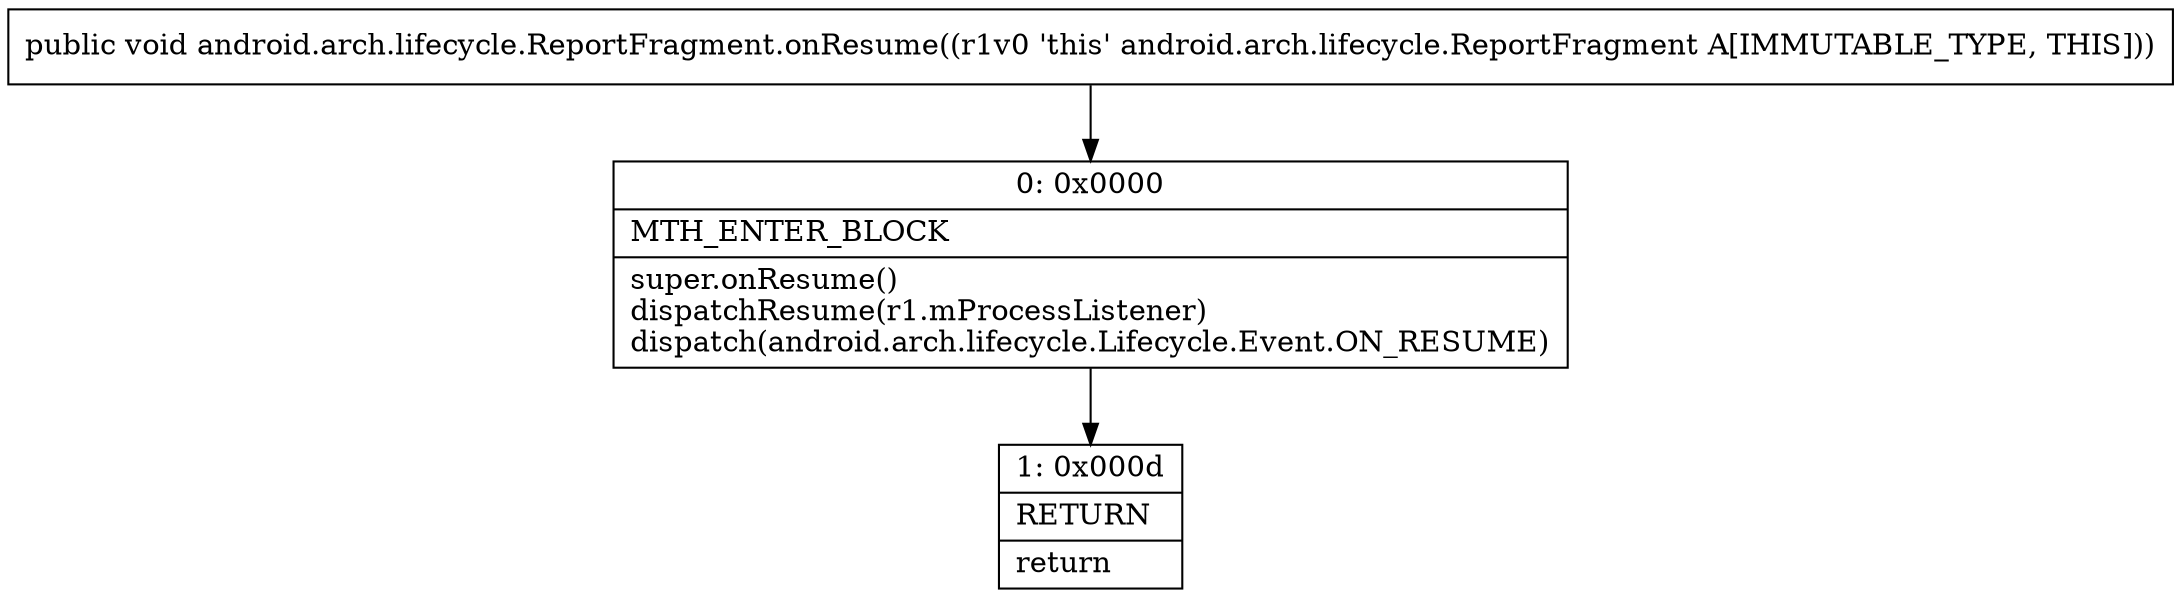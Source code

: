 digraph "CFG forandroid.arch.lifecycle.ReportFragment.onResume()V" {
Node_0 [shape=record,label="{0\:\ 0x0000|MTH_ENTER_BLOCK\l|super.onResume()\ldispatchResume(r1.mProcessListener)\ldispatch(android.arch.lifecycle.Lifecycle.Event.ON_RESUME)\l}"];
Node_1 [shape=record,label="{1\:\ 0x000d|RETURN\l|return\l}"];
MethodNode[shape=record,label="{public void android.arch.lifecycle.ReportFragment.onResume((r1v0 'this' android.arch.lifecycle.ReportFragment A[IMMUTABLE_TYPE, THIS])) }"];
MethodNode -> Node_0;
Node_0 -> Node_1;
}

